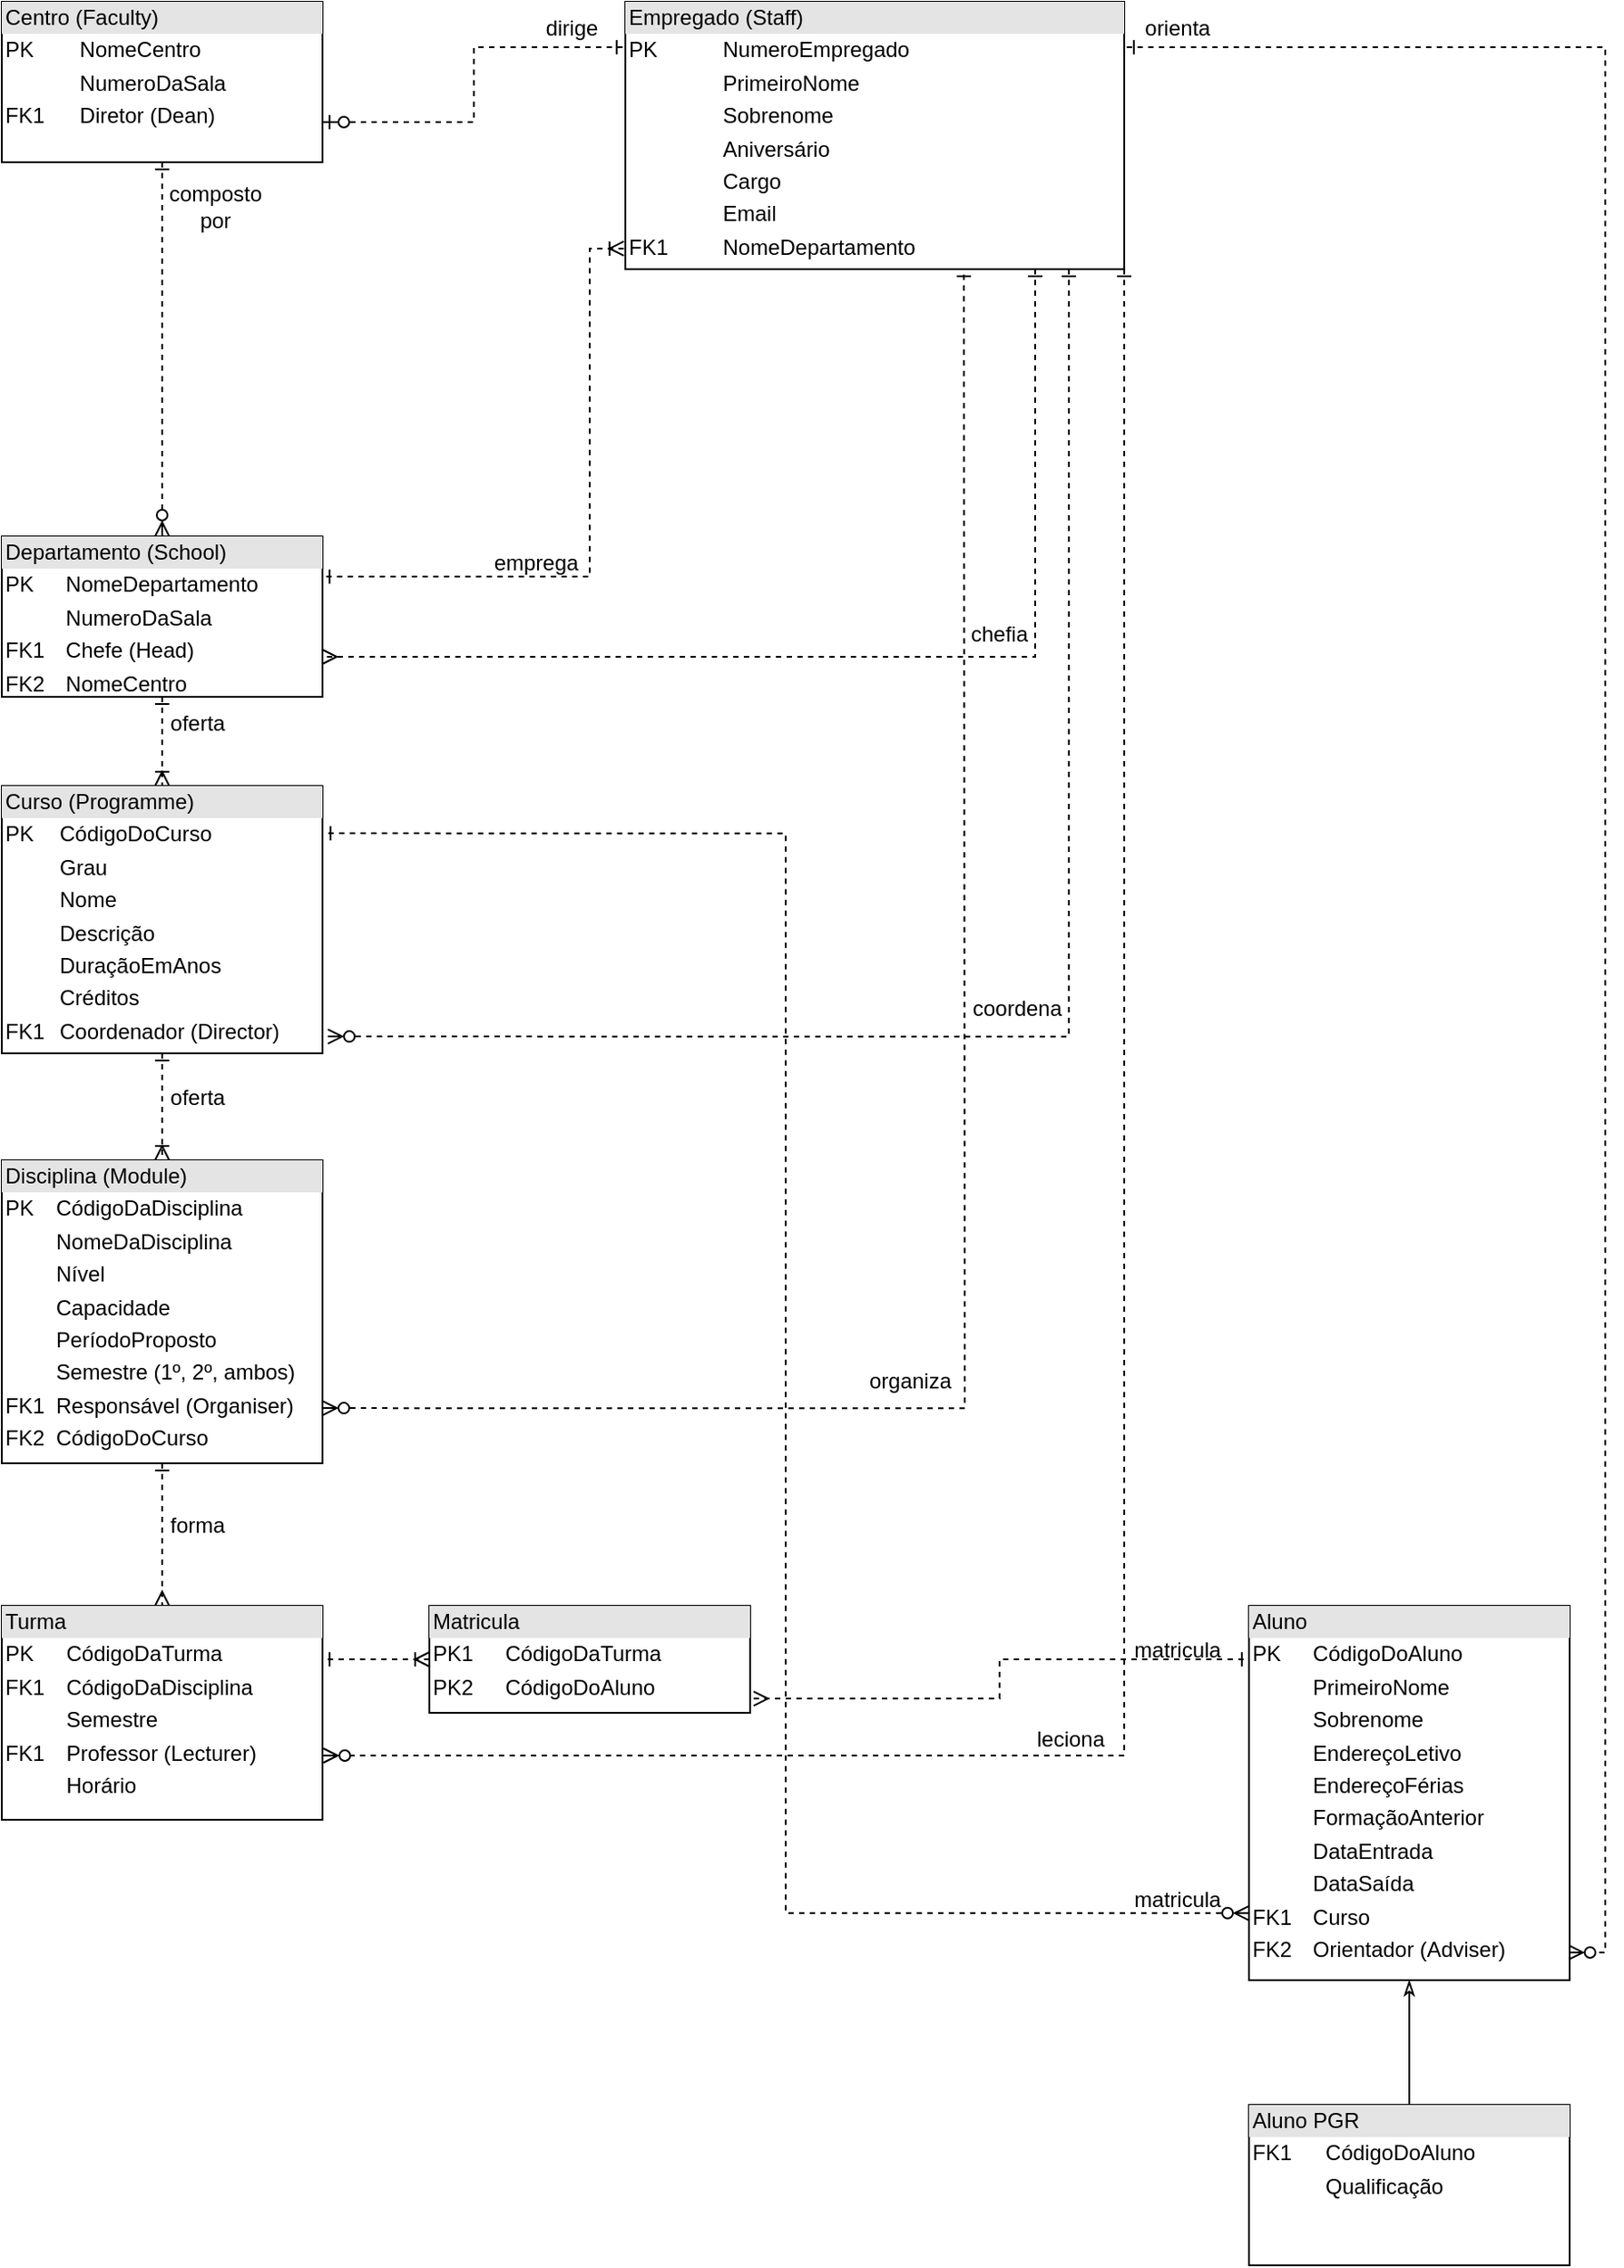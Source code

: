 <mxfile version="20.8.16" type="github">
  <diagram id="prtHgNgQTEPvFCAcTncT" name="Page-1">
    <mxGraphModel dx="1562" dy="756" grid="1" gridSize="10" guides="1" tooltips="1" connect="1" arrows="1" fold="1" page="0" pageScale="1" pageWidth="827" pageHeight="1169" math="0" shadow="0">
      <root>
        <mxCell id="0" />
        <mxCell id="1" parent="0" />
        <mxCell id="oqYitnOGcyoW-XEgKbCN-7" value="" style="edgeStyle=orthogonalEdgeStyle;rounded=0;orthogonalLoop=1;jettySize=auto;html=1;dashed=1;endArrow=ERzeroToMany;endFill=0;strokeColor=default;startArrow=ERone;startFill=0;" parent="1" source="oqYitnOGcyoW-XEgKbCN-5" target="oqYitnOGcyoW-XEgKbCN-6" edge="1">
          <mxGeometry relative="1" as="geometry" />
        </mxCell>
        <mxCell id="oqYitnOGcyoW-XEgKbCN-15" style="edgeStyle=orthogonalEdgeStyle;rounded=0;orthogonalLoop=1;jettySize=auto;html=1;exitX=1;exitY=0.75;exitDx=0;exitDy=0;entryX=-0.003;entryY=0.17;entryDx=0;entryDy=0;dashed=1;strokeColor=default;startArrow=ERzeroToOne;startFill=0;endArrow=ERone;endFill=0;entryPerimeter=0;" parent="1" source="oqYitnOGcyoW-XEgKbCN-5" target="oqYitnOGcyoW-XEgKbCN-8" edge="1">
          <mxGeometry relative="1" as="geometry" />
        </mxCell>
        <mxCell id="oqYitnOGcyoW-XEgKbCN-5" value="&lt;div style=&quot;box-sizing:border-box;width:100%;background:#e4e4e4;padding:2px;&quot;&gt;Centro (Faculty)&lt;/div&gt;&lt;table style=&quot;width:100%;font-size:1em;&quot; cellpadding=&quot;2&quot; cellspacing=&quot;0&quot;&gt;&lt;tbody&gt;&lt;tr&gt;&lt;td&gt;PK&lt;/td&gt;&lt;td&gt;NomeCentro&lt;/td&gt;&lt;/tr&gt;&lt;tr&gt;&lt;td&gt;&lt;br&gt;&lt;/td&gt;&lt;td&gt;NumeroDaSala&lt;br&gt;&lt;/td&gt;&lt;/tr&gt;&lt;tr&gt;&lt;td&gt;FK1&lt;/td&gt;&lt;td&gt;Diretor (Dean)&lt;/td&gt;&lt;/tr&gt;&lt;/tbody&gt;&lt;/table&gt;" style="verticalAlign=top;align=left;overflow=fill;html=1;" parent="1" vertex="1">
          <mxGeometry x="40" y="380" width="180" height="90" as="geometry" />
        </mxCell>
        <mxCell id="8iWfiWlja4yxhM3yaFxX-2" value="" style="edgeStyle=orthogonalEdgeStyle;rounded=0;orthogonalLoop=1;jettySize=auto;html=1;startArrow=ERone;startFill=0;endArrow=ERoneToMany;endFill=0;dashed=1;" parent="1" source="oqYitnOGcyoW-XEgKbCN-6" target="8iWfiWlja4yxhM3yaFxX-1" edge="1">
          <mxGeometry relative="1" as="geometry" />
        </mxCell>
        <mxCell id="oqYitnOGcyoW-XEgKbCN-6" value="&lt;div style=&quot;box-sizing:border-box;width:100%;background:#e4e4e4;padding:2px;&quot;&gt;Departamento (School)&lt;/div&gt;&lt;table style=&quot;width:100%;font-size:1em;&quot; cellpadding=&quot;2&quot; cellspacing=&quot;0&quot;&gt;&lt;tbody&gt;&lt;tr&gt;&lt;td&gt;PK&lt;/td&gt;&lt;td&gt;NomeDepartamento&lt;/td&gt;&lt;/tr&gt;&lt;tr&gt;&lt;td&gt;&lt;br&gt;&lt;/td&gt;&lt;td&gt;NumeroDaSala&lt;/td&gt;&lt;/tr&gt;&lt;tr&gt;&lt;td&gt;FK1&lt;/td&gt;&lt;td&gt;Chefe (Head)&lt;/td&gt;&lt;/tr&gt;&lt;tr&gt;&lt;td&gt;FK2&lt;/td&gt;&lt;td&gt;NomeCentro&lt;/td&gt;&lt;/tr&gt;&lt;/tbody&gt;&lt;/table&gt;" style="verticalAlign=top;align=left;overflow=fill;html=1;" parent="1" vertex="1">
          <mxGeometry x="40" y="680" width="180" height="90" as="geometry" />
        </mxCell>
        <mxCell id="oqYitnOGcyoW-XEgKbCN-11" style="edgeStyle=orthogonalEdgeStyle;rounded=0;orthogonalLoop=1;jettySize=auto;html=1;entryX=1;entryY=0.25;entryDx=0;entryDy=0;dashed=1;strokeColor=default;startArrow=ERoneToMany;startFill=0;endArrow=ERone;endFill=0;exitX=-0.003;exitY=0.923;exitDx=0;exitDy=0;exitPerimeter=0;" parent="1" source="oqYitnOGcyoW-XEgKbCN-8" target="oqYitnOGcyoW-XEgKbCN-6" edge="1">
          <mxGeometry relative="1" as="geometry">
            <Array as="points">
              <mxPoint x="370" y="519" />
              <mxPoint x="370" y="703" />
            </Array>
          </mxGeometry>
        </mxCell>
        <mxCell id="8iWfiWlja4yxhM3yaFxX-25" style="edgeStyle=orthogonalEdgeStyle;rounded=0;orthogonalLoop=1;jettySize=auto;html=1;entryX=1;entryY=0.75;entryDx=0;entryDy=0;dashed=1;startArrow=ERone;startFill=0;endArrow=ERmany;endFill=0;" parent="1" source="oqYitnOGcyoW-XEgKbCN-8" target="oqYitnOGcyoW-XEgKbCN-6" edge="1">
          <mxGeometry relative="1" as="geometry">
            <Array as="points">
              <mxPoint x="620" y="748" />
            </Array>
          </mxGeometry>
        </mxCell>
        <mxCell id="8iWfiWlja4yxhM3yaFxX-26" style="edgeStyle=orthogonalEdgeStyle;rounded=0;orthogonalLoop=1;jettySize=auto;html=1;entryX=1.003;entryY=0.7;entryDx=0;entryDy=0;entryPerimeter=0;dashed=1;startArrow=ERone;startFill=0;endArrow=ERzeroToMany;endFill=0;" parent="1" source="oqYitnOGcyoW-XEgKbCN-8" target="8iWfiWlja4yxhM3yaFxX-19" edge="1">
          <mxGeometry relative="1" as="geometry">
            <Array as="points">
              <mxPoint x="670" y="1364" />
            </Array>
          </mxGeometry>
        </mxCell>
        <mxCell id="8iWfiWlja4yxhM3yaFxX-30" style="edgeStyle=orthogonalEdgeStyle;rounded=0;orthogonalLoop=1;jettySize=auto;html=1;entryX=0.997;entryY=0.926;entryDx=0;entryDy=0;entryPerimeter=0;dashed=1;startArrow=ERone;startFill=0;endArrow=ERzeroToMany;endFill=0;exitX=1.005;exitY=0.17;exitDx=0;exitDy=0;exitPerimeter=0;" parent="1" source="oqYitnOGcyoW-XEgKbCN-8" target="8iWfiWlja4yxhM3yaFxX-29" edge="1">
          <mxGeometry relative="1" as="geometry" />
        </mxCell>
        <mxCell id="oqYitnOGcyoW-XEgKbCN-8" value="&lt;div style=&quot;box-sizing:border-box;width:100%;background:#e4e4e4;padding:2px;&quot;&gt;Empregado (Staff)&lt;/div&gt;&lt;table style=&quot;width:100%;font-size:1em;&quot; cellpadding=&quot;2&quot; cellspacing=&quot;0&quot;&gt;&lt;tbody&gt;&lt;tr&gt;&lt;td&gt;PK&lt;/td&gt;&lt;td&gt;NumeroEmpregado&lt;/td&gt;&lt;/tr&gt;&lt;tr&gt;&lt;td&gt;&lt;br&gt;&lt;/td&gt;&lt;td&gt;PrimeiroNome&lt;/td&gt;&lt;/tr&gt;&lt;tr&gt;&lt;td&gt;&lt;br&gt;&lt;/td&gt;&lt;td&gt;Sobrenome&lt;/td&gt;&lt;/tr&gt;&lt;tr&gt;&lt;td&gt;&lt;br&gt;&lt;/td&gt;&lt;td&gt;Aniversário&lt;/td&gt;&lt;/tr&gt;&lt;tr&gt;&lt;td&gt;&lt;br&gt;&lt;/td&gt;&lt;td&gt;Cargo&lt;/td&gt;&lt;/tr&gt;&lt;tr&gt;&lt;td&gt;&lt;br&gt;&lt;/td&gt;&lt;td&gt;Email&lt;/td&gt;&lt;/tr&gt;&lt;tr&gt;&lt;td&gt;FK1&lt;/td&gt;&lt;td&gt;NomeDepartamento&lt;/td&gt;&lt;/tr&gt;&lt;tr&gt;&lt;td&gt;&lt;/td&gt;&lt;td&gt;&lt;br&gt;&lt;/td&gt;&lt;/tr&gt;&lt;/tbody&gt;&lt;/table&gt;" style="verticalAlign=top;align=left;overflow=fill;html=1;" parent="1" vertex="1">
          <mxGeometry x="390" y="380" width="280" height="150" as="geometry" />
        </mxCell>
        <mxCell id="oqYitnOGcyoW-XEgKbCN-16" value="composto por" style="text;strokeColor=none;align=center;fillColor=none;html=1;verticalAlign=middle;whiteSpace=wrap;rounded=0;" parent="1" vertex="1">
          <mxGeometry x="130" y="480" width="60" height="30" as="geometry" />
        </mxCell>
        <mxCell id="oqYitnOGcyoW-XEgKbCN-17" value="dirige" style="text;strokeColor=none;align=center;fillColor=none;html=1;verticalAlign=middle;whiteSpace=wrap;rounded=0;" parent="1" vertex="1">
          <mxGeometry x="330" y="380" width="60" height="30" as="geometry" />
        </mxCell>
        <mxCell id="oqYitnOGcyoW-XEgKbCN-18" value="emprega" style="text;strokeColor=none;align=center;fillColor=none;html=1;verticalAlign=middle;whiteSpace=wrap;rounded=0;" parent="1" vertex="1">
          <mxGeometry x="310" y="680" width="60" height="30" as="geometry" />
        </mxCell>
        <mxCell id="oqYitnOGcyoW-XEgKbCN-20" value="chefia" style="text;strokeColor=none;align=center;fillColor=none;html=1;verticalAlign=middle;whiteSpace=wrap;rounded=0;" parent="1" vertex="1">
          <mxGeometry x="570" y="720" width="60" height="30" as="geometry" />
        </mxCell>
        <mxCell id="8iWfiWlja4yxhM3yaFxX-3" style="edgeStyle=orthogonalEdgeStyle;rounded=0;orthogonalLoop=1;jettySize=auto;html=1;entryX=0.889;entryY=1;entryDx=0;entryDy=0;entryPerimeter=0;startArrow=ERzeroToMany;startFill=0;endArrow=ERone;endFill=0;exitX=1.017;exitY=0.937;exitDx=0;exitDy=0;exitPerimeter=0;dashed=1;" parent="1" source="8iWfiWlja4yxhM3yaFxX-1" target="oqYitnOGcyoW-XEgKbCN-8" edge="1">
          <mxGeometry relative="1" as="geometry" />
        </mxCell>
        <mxCell id="8iWfiWlja4yxhM3yaFxX-9" style="edgeStyle=orthogonalEdgeStyle;rounded=0;orthogonalLoop=1;jettySize=auto;html=1;entryX=0.5;entryY=0;entryDx=0;entryDy=0;dashed=1;startArrow=ERone;startFill=0;endArrow=ERoneToMany;endFill=0;" parent="1" source="8iWfiWlja4yxhM3yaFxX-1" target="8iWfiWlja4yxhM3yaFxX-8" edge="1">
          <mxGeometry relative="1" as="geometry" />
        </mxCell>
        <mxCell id="8iWfiWlja4yxhM3yaFxX-1" value="&lt;div style=&quot;box-sizing:border-box;width:100%;background:#e4e4e4;padding:2px;&quot;&gt;Curso (Programme)&lt;/div&gt;&lt;table style=&quot;width:100%;font-size:1em;&quot; cellpadding=&quot;2&quot; cellspacing=&quot;0&quot;&gt;&lt;tbody&gt;&lt;tr&gt;&lt;td&gt;PK&lt;/td&gt;&lt;td&gt;CódigoDoCurso&lt;/td&gt;&lt;/tr&gt;&lt;tr&gt;&lt;td&gt;&lt;br&gt;&lt;/td&gt;&lt;td&gt;Grau&lt;/td&gt;&lt;/tr&gt;&lt;tr&gt;&lt;td&gt;&lt;br&gt;&lt;/td&gt;&lt;td&gt;Nome&lt;/td&gt;&lt;/tr&gt;&lt;tr&gt;&lt;td&gt;&lt;br&gt;&lt;/td&gt;&lt;td&gt;Descrição&lt;br&gt;&lt;/td&gt;&lt;/tr&gt;&lt;tr&gt;&lt;td&gt;&lt;br&gt;&lt;/td&gt;&lt;td&gt;DuraçãoEmAnos&lt;/td&gt;&lt;/tr&gt;&lt;tr&gt;&lt;td&gt;&lt;br&gt;&lt;/td&gt;&lt;td&gt;Créditos&lt;/td&gt;&lt;/tr&gt;&lt;tr&gt;&lt;td&gt;FK1&lt;/td&gt;&lt;td&gt;Coordenador (Director)&lt;/td&gt;&lt;/tr&gt;&lt;tr&gt;&lt;td&gt;&lt;br&gt;&lt;/td&gt;&lt;td&gt;&lt;br&gt;&lt;/td&gt;&lt;/tr&gt;&lt;/tbody&gt;&lt;/table&gt;" style="verticalAlign=top;align=left;overflow=fill;html=1;" parent="1" vertex="1">
          <mxGeometry x="40" y="820" width="180" height="150" as="geometry" />
        </mxCell>
        <mxCell id="8iWfiWlja4yxhM3yaFxX-5" value="oferta" style="text;strokeColor=none;align=center;fillColor=none;html=1;verticalAlign=middle;whiteSpace=wrap;rounded=0;" parent="1" vertex="1">
          <mxGeometry x="120" y="770" width="60" height="30" as="geometry" />
        </mxCell>
        <mxCell id="8iWfiWlja4yxhM3yaFxX-6" value="coordena" style="text;strokeColor=none;align=center;fillColor=none;html=1;verticalAlign=middle;whiteSpace=wrap;rounded=0;" parent="1" vertex="1">
          <mxGeometry x="580" y="930" width="60" height="30" as="geometry" />
        </mxCell>
        <mxCell id="8iWfiWlja4yxhM3yaFxX-10" style="edgeStyle=orthogonalEdgeStyle;rounded=0;orthogonalLoop=1;jettySize=auto;html=1;dashed=1;startArrow=ERzeroToMany;startFill=0;endArrow=ERone;endFill=0;exitX=1;exitY=0.818;exitDx=0;exitDy=0;exitPerimeter=0;" parent="1" source="8iWfiWlja4yxhM3yaFxX-8" edge="1">
          <mxGeometry relative="1" as="geometry">
            <mxPoint x="580" y="530" as="targetPoint" />
          </mxGeometry>
        </mxCell>
        <mxCell id="8iWfiWlja4yxhM3yaFxX-20" value="" style="edgeStyle=orthogonalEdgeStyle;rounded=0;orthogonalLoop=1;jettySize=auto;html=1;dashed=1;startArrow=ERone;startFill=0;endArrow=ERmany;endFill=0;" parent="1" source="8iWfiWlja4yxhM3yaFxX-8" target="8iWfiWlja4yxhM3yaFxX-19" edge="1">
          <mxGeometry relative="1" as="geometry" />
        </mxCell>
        <mxCell id="8iWfiWlja4yxhM3yaFxX-8" value="&lt;div style=&quot;box-sizing:border-box;width:100%;background:#e4e4e4;padding:2px;&quot;&gt;Disciplina (Module)&lt;/div&gt;&lt;table style=&quot;width:100%;font-size:1em;&quot; cellpadding=&quot;2&quot; cellspacing=&quot;0&quot;&gt;&lt;tbody&gt;&lt;tr&gt;&lt;td&gt;PK&lt;/td&gt;&lt;td&gt;CódigoDaDisciplina&lt;/td&gt;&lt;/tr&gt;&lt;tr&gt;&lt;td&gt;&lt;br&gt;&lt;/td&gt;&lt;td&gt;NomeDaDisciplina&lt;/td&gt;&lt;/tr&gt;&lt;tr&gt;&lt;td&gt;&lt;/td&gt;&lt;td&gt;Nível&lt;/td&gt;&lt;/tr&gt;&lt;tr&gt;&lt;td&gt;&lt;br&gt;&lt;/td&gt;&lt;td&gt;Capacidade&lt;/td&gt;&lt;/tr&gt;&lt;tr&gt;&lt;td&gt;&lt;br&gt;&lt;/td&gt;&lt;td&gt;PeríodoProposto&lt;/td&gt;&lt;/tr&gt;&lt;tr&gt;&lt;td&gt;&lt;br&gt;&lt;/td&gt;&lt;td&gt;Semestre (1º, 2º, ambos)&lt;/td&gt;&lt;/tr&gt;&lt;tr&gt;&lt;td&gt;FK1&lt;/td&gt;&lt;td&gt;Responsável (Organiser)&lt;/td&gt;&lt;/tr&gt;&lt;tr&gt;&lt;td&gt;FK2&lt;/td&gt;&lt;td&gt;CódigoDoCurso&lt;/td&gt;&lt;/tr&gt;&lt;/tbody&gt;&lt;/table&gt;" style="verticalAlign=top;align=left;overflow=fill;html=1;" parent="1" vertex="1">
          <mxGeometry x="40" y="1030" width="180" height="170" as="geometry" />
        </mxCell>
        <mxCell id="8iWfiWlja4yxhM3yaFxX-18" value="oferta" style="text;html=1;strokeColor=none;fillColor=none;align=center;verticalAlign=middle;whiteSpace=wrap;rounded=0;" parent="1" vertex="1">
          <mxGeometry x="120" y="980" width="60" height="30" as="geometry" />
        </mxCell>
        <mxCell id="8iWfiWlja4yxhM3yaFxX-19" value="&lt;div style=&quot;box-sizing:border-box;width:100%;background:#e4e4e4;padding:2px;&quot;&gt;Turma&lt;/div&gt;&lt;table style=&quot;width:100%;font-size:1em;&quot; cellpadding=&quot;2&quot; cellspacing=&quot;0&quot;&gt;&lt;tbody&gt;&lt;tr&gt;&lt;td&gt;PK&lt;/td&gt;&lt;td&gt;CódigoDaTurma&lt;/td&gt;&lt;/tr&gt;&lt;tr&gt;&lt;td&gt;FK1&lt;/td&gt;&lt;td&gt;CódigoDaDisciplina&lt;/td&gt;&lt;/tr&gt;&lt;tr&gt;&lt;td&gt;&lt;br&gt;&lt;/td&gt;&lt;td&gt;Semestre&lt;/td&gt;&lt;/tr&gt;&lt;tr&gt;&lt;td&gt;FK1&lt;/td&gt;&lt;td&gt;Professor (Lecturer)&lt;/td&gt;&lt;/tr&gt;&lt;tr&gt;&lt;td&gt;&lt;br&gt;&lt;/td&gt;&lt;td&gt;Horário&lt;/td&gt;&lt;/tr&gt;&lt;/tbody&gt;&lt;/table&gt;" style="verticalAlign=top;align=left;overflow=fill;html=1;" parent="1" vertex="1">
          <mxGeometry x="40" y="1280" width="180" height="120" as="geometry" />
        </mxCell>
        <mxCell id="8iWfiWlja4yxhM3yaFxX-21" value="forma" style="text;html=1;strokeColor=none;fillColor=none;align=center;verticalAlign=middle;whiteSpace=wrap;rounded=0;" parent="1" vertex="1">
          <mxGeometry x="120" y="1220" width="60" height="30" as="geometry" />
        </mxCell>
        <mxCell id="8iWfiWlja4yxhM3yaFxX-22" value="organiza" style="text;html=1;strokeColor=none;fillColor=none;align=center;verticalAlign=middle;whiteSpace=wrap;rounded=0;" parent="1" vertex="1">
          <mxGeometry x="520" y="1139" width="60" height="30" as="geometry" />
        </mxCell>
        <mxCell id="8iWfiWlja4yxhM3yaFxX-28" style="edgeStyle=orthogonalEdgeStyle;rounded=0;orthogonalLoop=1;jettySize=auto;html=1;entryX=1;entryY=0.25;entryDx=0;entryDy=0;dashed=1;startArrow=ERoneToMany;startFill=0;endArrow=ERone;endFill=0;" parent="1" source="8iWfiWlja4yxhM3yaFxX-23" target="8iWfiWlja4yxhM3yaFxX-19" edge="1">
          <mxGeometry relative="1" as="geometry" />
        </mxCell>
        <mxCell id="8iWfiWlja4yxhM3yaFxX-33" style="edgeStyle=orthogonalEdgeStyle;rounded=0;orthogonalLoop=1;jettySize=auto;html=1;entryX=0;entryY=0.143;entryDx=0;entryDy=0;entryPerimeter=0;dashed=1;startArrow=ERmany;startFill=0;endArrow=ERone;endFill=0;exitX=1.011;exitY=0.867;exitDx=0;exitDy=0;exitPerimeter=0;" parent="1" source="8iWfiWlja4yxhM3yaFxX-23" target="8iWfiWlja4yxhM3yaFxX-29" edge="1">
          <mxGeometry relative="1" as="geometry" />
        </mxCell>
        <mxCell id="8iWfiWlja4yxhM3yaFxX-23" value="&lt;div style=&quot;box-sizing:border-box;width:100%;background:#e4e4e4;padding:2px;&quot;&gt;Matricula&lt;/div&gt;&lt;table style=&quot;width:100%;font-size:1em;&quot; cellpadding=&quot;2&quot; cellspacing=&quot;0&quot;&gt;&lt;tbody&gt;&lt;tr&gt;&lt;td&gt;PK1&lt;/td&gt;&lt;td&gt;CódigoDaTurma&lt;/td&gt;&lt;/tr&gt;&lt;tr&gt;&lt;td&gt;PK2&lt;/td&gt;&lt;td&gt;CódigoDoAluno&lt;/td&gt;&lt;/tr&gt;&lt;/tbody&gt;&lt;/table&gt;" style="verticalAlign=top;align=left;overflow=fill;html=1;" parent="1" vertex="1">
          <mxGeometry x="280" y="1280" width="180" height="60" as="geometry" />
        </mxCell>
        <mxCell id="8iWfiWlja4yxhM3yaFxX-27" value="leciona" style="text;html=1;strokeColor=none;fillColor=none;align=center;verticalAlign=middle;whiteSpace=wrap;rounded=0;" parent="1" vertex="1">
          <mxGeometry x="610" y="1340" width="60" height="30" as="geometry" />
        </mxCell>
        <mxCell id="8iWfiWlja4yxhM3yaFxX-32" style="edgeStyle=orthogonalEdgeStyle;rounded=0;orthogonalLoop=1;jettySize=auto;html=1;entryX=1.003;entryY=0.177;entryDx=0;entryDy=0;entryPerimeter=0;dashed=1;startArrow=ERzeroToMany;startFill=0;endArrow=ERone;endFill=0;exitX=0;exitY=0.821;exitDx=0;exitDy=0;exitPerimeter=0;" parent="1" source="8iWfiWlja4yxhM3yaFxX-29" target="8iWfiWlja4yxhM3yaFxX-1" edge="1">
          <mxGeometry relative="1" as="geometry" />
        </mxCell>
        <mxCell id="8iWfiWlja4yxhM3yaFxX-29" value="&lt;div style=&quot;box-sizing:border-box;width:100%;background:#e4e4e4;padding:2px;&quot;&gt;Aluno&lt;/div&gt;&lt;table style=&quot;width:100%;font-size:1em;&quot; cellpadding=&quot;2&quot; cellspacing=&quot;0&quot;&gt;&lt;tbody&gt;&lt;tr&gt;&lt;td&gt;PK&lt;/td&gt;&lt;td&gt;CódigoDoAluno&lt;/td&gt;&lt;/tr&gt;&lt;tr&gt;&lt;td&gt;&lt;br&gt;&lt;/td&gt;&lt;td&gt;PrimeiroNome&lt;/td&gt;&lt;/tr&gt;&lt;tr&gt;&lt;td&gt;&lt;/td&gt;&lt;td&gt;Sobrenome&lt;/td&gt;&lt;/tr&gt;&lt;tr&gt;&lt;td&gt;&lt;br&gt;&lt;/td&gt;&lt;td&gt;EndereçoLetivo&lt;/td&gt;&lt;/tr&gt;&lt;tr&gt;&lt;td&gt;&lt;br&gt;&lt;/td&gt;&lt;td&gt;EndereçoFérias&lt;/td&gt;&lt;/tr&gt;&lt;tr&gt;&lt;td&gt;&lt;br&gt;&lt;/td&gt;&lt;td&gt;FormaçãoAnterior&lt;/td&gt;&lt;/tr&gt;&lt;tr&gt;&lt;td&gt;&lt;br&gt;&lt;/td&gt;&lt;td&gt;DataEntrada&lt;/td&gt;&lt;/tr&gt;&lt;tr&gt;&lt;td&gt;&lt;br&gt;&lt;/td&gt;&lt;td&gt;DataSaída&lt;/td&gt;&lt;/tr&gt;&lt;tr&gt;&lt;td&gt;FK1&lt;/td&gt;&lt;td&gt;Curso&lt;/td&gt;&lt;/tr&gt;&lt;tr&gt;&lt;td&gt;FK2&lt;/td&gt;&lt;td&gt;Orientador (Adviser)&lt;/td&gt;&lt;/tr&gt;&lt;/tbody&gt;&lt;/table&gt;" style="verticalAlign=top;align=left;overflow=fill;html=1;" parent="1" vertex="1">
          <mxGeometry x="740" y="1280" width="180" height="210" as="geometry" />
        </mxCell>
        <mxCell id="8iWfiWlja4yxhM3yaFxX-31" value="orienta" style="text;html=1;strokeColor=none;fillColor=none;align=center;verticalAlign=middle;whiteSpace=wrap;rounded=0;" parent="1" vertex="1">
          <mxGeometry x="670" y="380" width="60" height="30" as="geometry" />
        </mxCell>
        <mxCell id="8iWfiWlja4yxhM3yaFxX-34" value="matricula" style="text;html=1;strokeColor=none;fillColor=none;align=center;verticalAlign=middle;whiteSpace=wrap;rounded=0;" parent="1" vertex="1">
          <mxGeometry x="670" y="1290" width="60" height="30" as="geometry" />
        </mxCell>
        <mxCell id="8iWfiWlja4yxhM3yaFxX-35" value="matricula" style="text;html=1;strokeColor=none;fillColor=none;align=center;verticalAlign=middle;whiteSpace=wrap;rounded=0;" parent="1" vertex="1">
          <mxGeometry x="670" y="1430" width="60" height="30" as="geometry" />
        </mxCell>
        <mxCell id="qYS3XVV6dnhnsEV2GZCJ-3" style="edgeStyle=orthogonalEdgeStyle;rounded=0;orthogonalLoop=1;jettySize=auto;html=1;entryX=0.5;entryY=1;entryDx=0;entryDy=0;endArrow=classicThin;endFill=0;" parent="1" source="qYS3XVV6dnhnsEV2GZCJ-1" target="8iWfiWlja4yxhM3yaFxX-29" edge="1">
          <mxGeometry relative="1" as="geometry" />
        </mxCell>
        <mxCell id="qYS3XVV6dnhnsEV2GZCJ-1" value="&lt;div style=&quot;box-sizing:border-box;width:100%;background:#e4e4e4;padding:2px;&quot;&gt;Aluno PGR&lt;/div&gt;&lt;table style=&quot;width:100%;font-size:1em;&quot; cellpadding=&quot;2&quot; cellspacing=&quot;0&quot;&gt;&lt;tbody&gt;&lt;tr&gt;&lt;td&gt;FK1&lt;/td&gt;&lt;td&gt;CódigoDoAluno&lt;/td&gt;&lt;/tr&gt;&lt;tr&gt;&lt;td&gt;&lt;br&gt;&lt;/td&gt;&lt;td&gt;Qualificação&lt;/td&gt;&lt;/tr&gt;&lt;/tbody&gt;&lt;/table&gt;" style="verticalAlign=top;align=left;overflow=fill;html=1;" parent="1" vertex="1">
          <mxGeometry x="740" y="1560" width="180" height="90" as="geometry" />
        </mxCell>
      </root>
    </mxGraphModel>
  </diagram>
</mxfile>
